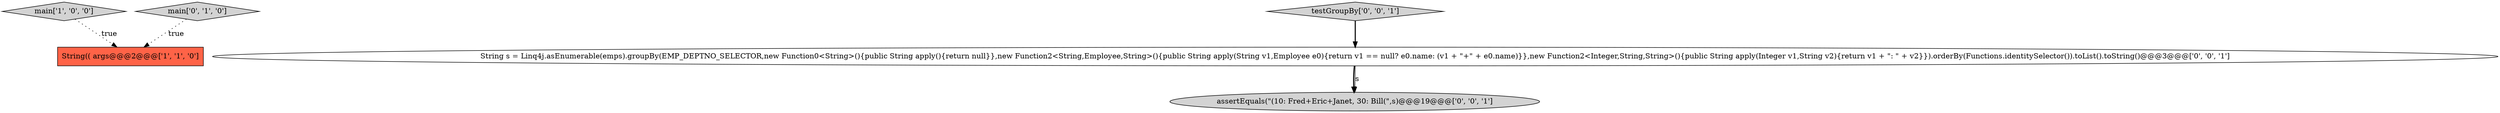 digraph {
0 [style = filled, label = "main['1', '0', '0']", fillcolor = lightgray, shape = diamond image = "AAA0AAABBB1BBB"];
1 [style = filled, label = "String(( args@@@2@@@['1', '1', '0']", fillcolor = tomato, shape = box image = "AAA0AAABBB1BBB"];
2 [style = filled, label = "main['0', '1', '0']", fillcolor = lightgray, shape = diamond image = "AAA0AAABBB2BBB"];
5 [style = filled, label = "testGroupBy['0', '0', '1']", fillcolor = lightgray, shape = diamond image = "AAA0AAABBB3BBB"];
4 [style = filled, label = "String s = Linq4j.asEnumerable(emps).groupBy(EMP_DEPTNO_SELECTOR,new Function0<String>(){public String apply(){return null}},new Function2<String,Employee,String>(){public String apply(String v1,Employee e0){return v1 == null? e0.name: (v1 + \"+\" + e0.name)}},new Function2<Integer,String,String>(){public String apply(Integer v1,String v2){return v1 + \": \" + v2}}).orderBy(Functions.identitySelector()).toList().toString()@@@3@@@['0', '0', '1']", fillcolor = white, shape = ellipse image = "AAA0AAABBB3BBB"];
3 [style = filled, label = "assertEquals(\"(10: Fred+Eric+Janet, 30: Bill(\",s)@@@19@@@['0', '0', '1']", fillcolor = lightgray, shape = ellipse image = "AAA0AAABBB3BBB"];
4->3 [style = bold, label=""];
4->3 [style = solid, label="s"];
2->1 [style = dotted, label="true"];
5->4 [style = bold, label=""];
0->1 [style = dotted, label="true"];
}
